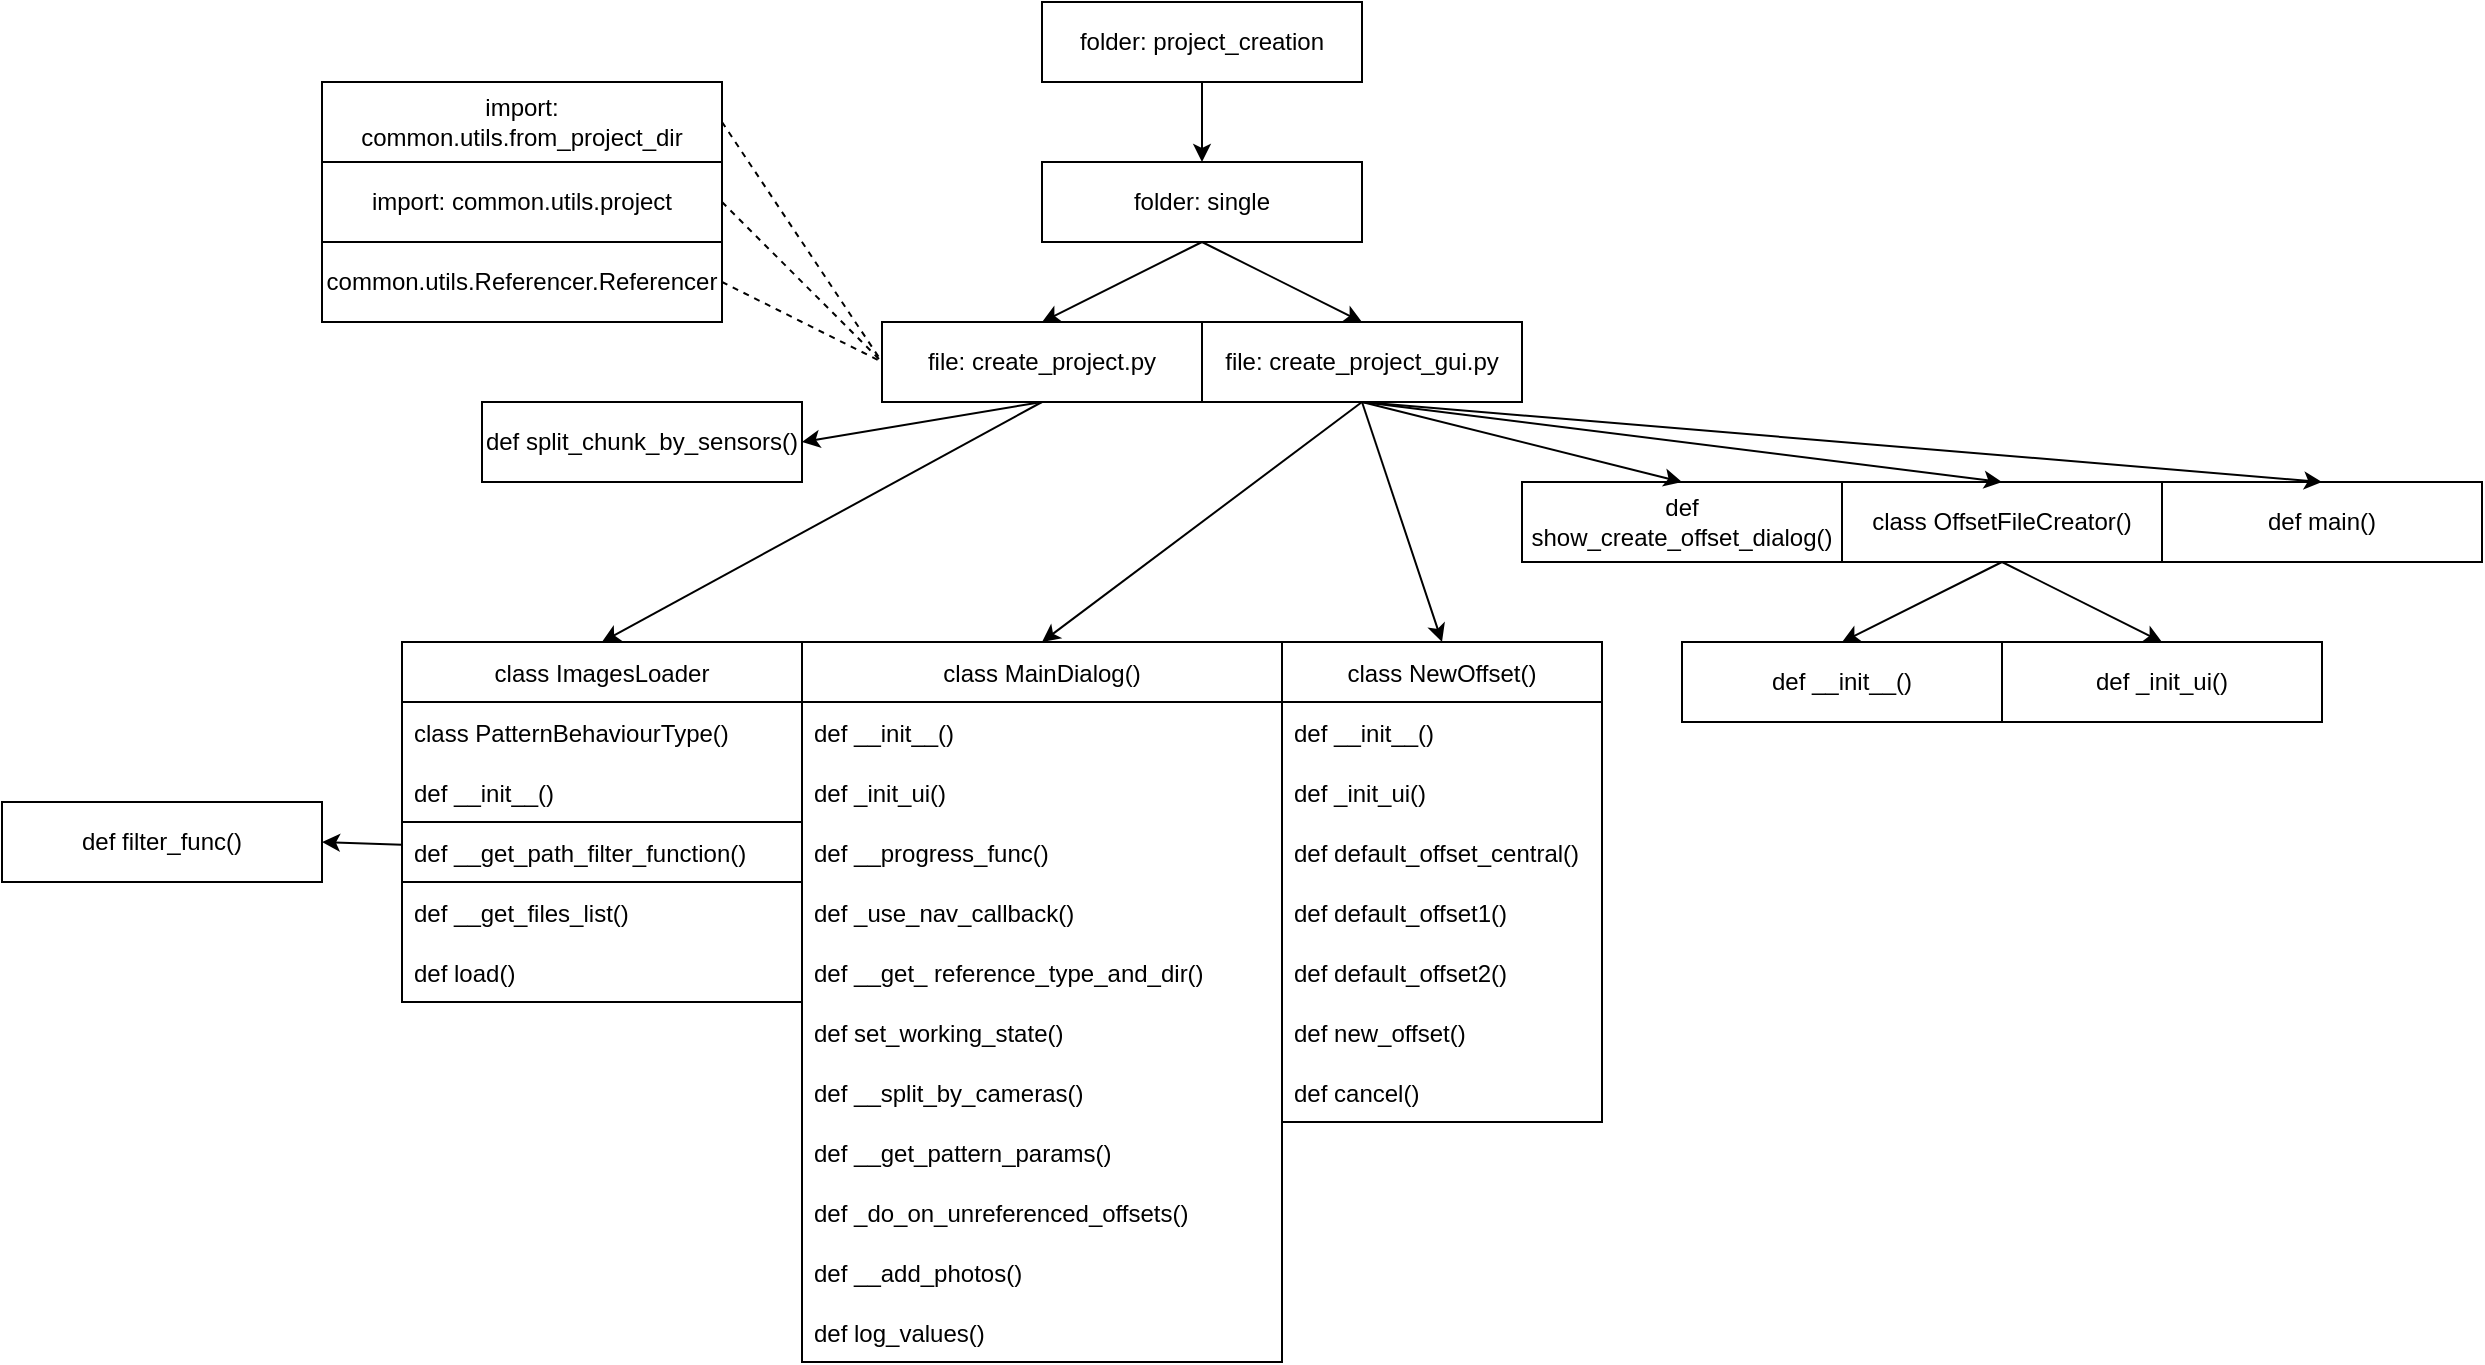 <mxfile version="16.1.2" type="github">
  <diagram id="RIr_Z3z-brW9ekywnZ3V" name="Page-1">
    <mxGraphModel dx="1594" dy="287" grid="1" gridSize="10" guides="1" tooltips="1" connect="1" arrows="1" fold="1" page="1" pageScale="1" pageWidth="1100" pageHeight="1600" math="0" shadow="0">
      <root>
        <mxCell id="0" />
        <mxCell id="1" parent="0" />
        <mxCell id="7UH--UajJpkIE5nzS5OI-1" value="folder: project_creation" style="rounded=0;whiteSpace=wrap;html=1;" vertex="1" parent="1">
          <mxGeometry x="320" y="80" width="160" height="40" as="geometry" />
        </mxCell>
        <mxCell id="7UH--UajJpkIE5nzS5OI-5" value="folder: single" style="rounded=0;whiteSpace=wrap;html=1;" vertex="1" parent="1">
          <mxGeometry x="320" y="160" width="160" height="40" as="geometry" />
        </mxCell>
        <mxCell id="7UH--UajJpkIE5nzS5OI-6" value="" style="endArrow=classic;html=1;rounded=0;exitX=0.5;exitY=1;exitDx=0;exitDy=0;entryX=0.5;entryY=0;entryDx=0;entryDy=0;" edge="1" parent="1" source="7UH--UajJpkIE5nzS5OI-1" target="7UH--UajJpkIE5nzS5OI-5">
          <mxGeometry width="50" height="50" relative="1" as="geometry">
            <mxPoint x="320" y="250" as="sourcePoint" />
            <mxPoint x="370" y="200" as="targetPoint" />
          </mxGeometry>
        </mxCell>
        <mxCell id="7UH--UajJpkIE5nzS5OI-11" value="file: create_project.py" style="rounded=0;whiteSpace=wrap;html=1;" vertex="1" parent="1">
          <mxGeometry x="240" y="240" width="160" height="40" as="geometry" />
        </mxCell>
        <mxCell id="7UH--UajJpkIE5nzS5OI-12" value="" style="endArrow=classic;html=1;rounded=0;exitX=0.5;exitY=1;exitDx=0;exitDy=0;entryX=0.5;entryY=0;entryDx=0;entryDy=0;" edge="1" parent="1" source="7UH--UajJpkIE5nzS5OI-5" target="7UH--UajJpkIE5nzS5OI-11">
          <mxGeometry width="50" height="50" relative="1" as="geometry">
            <mxPoint x="370" y="250" as="sourcePoint" />
            <mxPoint x="420" y="200" as="targetPoint" />
          </mxGeometry>
        </mxCell>
        <mxCell id="7UH--UajJpkIE5nzS5OI-15" value="file: create_project_gui.py" style="rounded=0;whiteSpace=wrap;html=1;" vertex="1" parent="1">
          <mxGeometry x="400" y="240" width="160" height="40" as="geometry" />
        </mxCell>
        <mxCell id="7UH--UajJpkIE5nzS5OI-16" value="" style="endArrow=classic;html=1;rounded=0;exitX=0.5;exitY=1;exitDx=0;exitDy=0;entryX=0.5;entryY=0;entryDx=0;entryDy=0;" edge="1" parent="1" source="7UH--UajJpkIE5nzS5OI-5" target="7UH--UajJpkIE5nzS5OI-15">
          <mxGeometry width="50" height="50" relative="1" as="geometry">
            <mxPoint x="430" y="260" as="sourcePoint" />
            <mxPoint x="480" y="210" as="targetPoint" />
          </mxGeometry>
        </mxCell>
        <mxCell id="7UH--UajJpkIE5nzS5OI-18" value="" style="endArrow=classic;html=1;rounded=0;exitX=0.5;exitY=1;exitDx=0;exitDy=0;entryX=0.5;entryY=0;entryDx=0;entryDy=0;" edge="1" parent="1" source="7UH--UajJpkIE5nzS5OI-11" target="7UH--UajJpkIE5nzS5OI-135">
          <mxGeometry width="50" height="50" relative="1" as="geometry">
            <mxPoint x="460" y="300" as="sourcePoint" />
            <mxPoint x="160" y="320" as="targetPoint" />
          </mxGeometry>
        </mxCell>
        <mxCell id="7UH--UajJpkIE5nzS5OI-19" value="def split_chunk_by_sensors()" style="rounded=0;whiteSpace=wrap;html=1;" vertex="1" parent="1">
          <mxGeometry x="40" y="280" width="160" height="40" as="geometry" />
        </mxCell>
        <mxCell id="7UH--UajJpkIE5nzS5OI-20" value="" style="endArrow=classic;html=1;rounded=0;exitX=0.5;exitY=1;exitDx=0;exitDy=0;entryX=1;entryY=0.5;entryDx=0;entryDy=0;" edge="1" parent="1" source="7UH--UajJpkIE5nzS5OI-11" target="7UH--UajJpkIE5nzS5OI-19">
          <mxGeometry width="50" height="50" relative="1" as="geometry">
            <mxPoint x="460" y="330" as="sourcePoint" />
            <mxPoint x="510" y="280" as="targetPoint" />
          </mxGeometry>
        </mxCell>
        <mxCell id="7UH--UajJpkIE5nzS5OI-34" value="def filter_func()" style="rounded=0;whiteSpace=wrap;html=1;" vertex="1" parent="1">
          <mxGeometry x="-200" y="480" width="160" height="40" as="geometry" />
        </mxCell>
        <mxCell id="7UH--UajJpkIE5nzS5OI-35" value="" style="endArrow=classic;html=1;rounded=0;entryX=1;entryY=0.5;entryDx=0;entryDy=0;" edge="1" parent="1" source="7UH--UajJpkIE5nzS5OI-138" target="7UH--UajJpkIE5nzS5OI-34">
          <mxGeometry width="50" height="50" relative="1" as="geometry">
            <mxPoint x="-30" y="350" as="sourcePoint" />
            <mxPoint x="20" y="300" as="targetPoint" />
          </mxGeometry>
        </mxCell>
        <mxCell id="7UH--UajJpkIE5nzS5OI-37" value="def show_create_offset_dialog()" style="rounded=0;whiteSpace=wrap;html=1;" vertex="1" parent="1">
          <mxGeometry x="560" y="320" width="160" height="40" as="geometry" />
        </mxCell>
        <mxCell id="7UH--UajJpkIE5nzS5OI-39" value="class OffsetFileCreator()" style="rounded=0;whiteSpace=wrap;html=1;" vertex="1" parent="1">
          <mxGeometry x="720" y="320" width="160" height="40" as="geometry" />
        </mxCell>
        <mxCell id="7UH--UajJpkIE5nzS5OI-40" value="def main()" style="rounded=0;whiteSpace=wrap;html=1;" vertex="1" parent="1">
          <mxGeometry x="880" y="320" width="160" height="40" as="geometry" />
        </mxCell>
        <mxCell id="7UH--UajJpkIE5nzS5OI-41" value="" style="endArrow=classic;html=1;rounded=0;exitX=0.5;exitY=1;exitDx=0;exitDy=0;entryX=0.5;entryY=0;entryDx=0;entryDy=0;" edge="1" parent="1" source="7UH--UajJpkIE5nzS5OI-15" target="7UH--UajJpkIE5nzS5OI-87">
          <mxGeometry width="50" height="50" relative="1" as="geometry">
            <mxPoint x="770" y="370" as="sourcePoint" />
            <mxPoint x="480" y="320" as="targetPoint" />
          </mxGeometry>
        </mxCell>
        <mxCell id="7UH--UajJpkIE5nzS5OI-42" value="" style="endArrow=classic;html=1;rounded=0;exitX=0.5;exitY=1;exitDx=0;exitDy=0;entryX=0.5;entryY=0;entryDx=0;entryDy=0;" edge="1" parent="1" source="7UH--UajJpkIE5nzS5OI-15" target="7UH--UajJpkIE5nzS5OI-37">
          <mxGeometry width="50" height="50" relative="1" as="geometry">
            <mxPoint x="770" y="370" as="sourcePoint" />
            <mxPoint x="820" y="320" as="targetPoint" />
          </mxGeometry>
        </mxCell>
        <mxCell id="7UH--UajJpkIE5nzS5OI-43" value="" style="endArrow=classic;html=1;rounded=0;exitX=0.5;exitY=1;exitDx=0;exitDy=0;entryX=0.5;entryY=0;entryDx=0;entryDy=0;" edge="1" parent="1" source="7UH--UajJpkIE5nzS5OI-15" target="7UH--UajJpkIE5nzS5OI-125">
          <mxGeometry width="50" height="50" relative="1" as="geometry">
            <mxPoint x="770" y="370" as="sourcePoint" />
            <mxPoint x="820" y="320" as="targetPoint" />
          </mxGeometry>
        </mxCell>
        <mxCell id="7UH--UajJpkIE5nzS5OI-44" value="" style="endArrow=classic;html=1;rounded=0;exitX=0.5;exitY=1;exitDx=0;exitDy=0;entryX=0.5;entryY=0;entryDx=0;entryDy=0;" edge="1" parent="1" source="7UH--UajJpkIE5nzS5OI-15" target="7UH--UajJpkIE5nzS5OI-39">
          <mxGeometry width="50" height="50" relative="1" as="geometry">
            <mxPoint x="770" y="370" as="sourcePoint" />
            <mxPoint x="820" y="320" as="targetPoint" />
          </mxGeometry>
        </mxCell>
        <mxCell id="7UH--UajJpkIE5nzS5OI-45" value="" style="endArrow=classic;html=1;rounded=0;exitX=0.5;exitY=1;exitDx=0;exitDy=0;entryX=0.5;entryY=0;entryDx=0;entryDy=0;" edge="1" parent="1" source="7UH--UajJpkIE5nzS5OI-15" target="7UH--UajJpkIE5nzS5OI-40">
          <mxGeometry width="50" height="50" relative="1" as="geometry">
            <mxPoint x="770" y="370" as="sourcePoint" />
            <mxPoint x="820" y="320" as="targetPoint" />
          </mxGeometry>
        </mxCell>
        <mxCell id="7UH--UajJpkIE5nzS5OI-83" value="def __init__()" style="rounded=0;whiteSpace=wrap;html=1;" vertex="1" parent="1">
          <mxGeometry x="640" y="400" width="160" height="40" as="geometry" />
        </mxCell>
        <mxCell id="7UH--UajJpkIE5nzS5OI-84" value="def _init_ui()" style="rounded=0;whiteSpace=wrap;html=1;" vertex="1" parent="1">
          <mxGeometry x="800" y="400" width="160" height="40" as="geometry" />
        </mxCell>
        <mxCell id="7UH--UajJpkIE5nzS5OI-85" value="" style="endArrow=classic;html=1;rounded=0;exitX=0.5;exitY=1;exitDx=0;exitDy=0;entryX=0.5;entryY=0;entryDx=0;entryDy=0;" edge="1" parent="1" source="7UH--UajJpkIE5nzS5OI-39" target="7UH--UajJpkIE5nzS5OI-83">
          <mxGeometry width="50" height="50" relative="1" as="geometry">
            <mxPoint x="1180" y="520" as="sourcePoint" />
            <mxPoint x="1230" y="470" as="targetPoint" />
          </mxGeometry>
        </mxCell>
        <mxCell id="7UH--UajJpkIE5nzS5OI-86" value="" style="endArrow=classic;html=1;rounded=0;exitX=0.5;exitY=1;exitDx=0;exitDy=0;entryX=0.5;entryY=0;entryDx=0;entryDy=0;" edge="1" parent="1" source="7UH--UajJpkIE5nzS5OI-39" target="7UH--UajJpkIE5nzS5OI-84">
          <mxGeometry width="50" height="50" relative="1" as="geometry">
            <mxPoint x="1180" y="520" as="sourcePoint" />
            <mxPoint x="1230" y="470" as="targetPoint" />
          </mxGeometry>
        </mxCell>
        <mxCell id="7UH--UajJpkIE5nzS5OI-87" value="class MainDialog()" style="swimlane;fontStyle=0;childLayout=stackLayout;horizontal=1;startSize=30;horizontalStack=0;resizeParent=1;resizeParentMax=0;resizeLast=0;collapsible=1;marginBottom=0;" vertex="1" parent="1">
          <mxGeometry x="200" y="400" width="240" height="360" as="geometry">
            <mxRectangle x="200" y="400" width="240" height="40" as="alternateBounds" />
          </mxGeometry>
        </mxCell>
        <mxCell id="7UH--UajJpkIE5nzS5OI-88" value="def __init__()" style="text;strokeColor=none;fillColor=none;align=left;verticalAlign=middle;spacingLeft=4;spacingRight=4;overflow=hidden;points=[[0,0.5],[1,0.5]];portConstraint=eastwest;rotatable=0;" vertex="1" parent="7UH--UajJpkIE5nzS5OI-87">
          <mxGeometry y="30" width="240" height="30" as="geometry" />
        </mxCell>
        <mxCell id="7UH--UajJpkIE5nzS5OI-89" value="def _init_ui()" style="text;strokeColor=none;fillColor=none;align=left;verticalAlign=middle;spacingLeft=4;spacingRight=4;overflow=hidden;points=[[0,0.5],[1,0.5]];portConstraint=eastwest;rotatable=0;" vertex="1" parent="7UH--UajJpkIE5nzS5OI-87">
          <mxGeometry y="60" width="240" height="30" as="geometry" />
        </mxCell>
        <mxCell id="7UH--UajJpkIE5nzS5OI-90" value="def __progress_func()" style="text;strokeColor=none;fillColor=none;align=left;verticalAlign=middle;spacingLeft=4;spacingRight=4;overflow=hidden;points=[[0,0.5],[1,0.5]];portConstraint=eastwest;rotatable=0;" vertex="1" parent="7UH--UajJpkIE5nzS5OI-87">
          <mxGeometry y="90" width="240" height="30" as="geometry" />
        </mxCell>
        <mxCell id="7UH--UajJpkIE5nzS5OI-104" value="def _use_nav_callback()" style="text;strokeColor=none;fillColor=none;align=left;verticalAlign=middle;spacingLeft=4;spacingRight=4;overflow=hidden;points=[[0,0.5],[1,0.5]];portConstraint=eastwest;rotatable=0;" vertex="1" parent="7UH--UajJpkIE5nzS5OI-87">
          <mxGeometry y="120" width="240" height="30" as="geometry" />
        </mxCell>
        <mxCell id="7UH--UajJpkIE5nzS5OI-105" value="def __get_ reference_type_and_dir()" style="text;strokeColor=none;fillColor=none;align=left;verticalAlign=middle;spacingLeft=4;spacingRight=4;overflow=hidden;points=[[0,0.5],[1,0.5]];portConstraint=eastwest;rotatable=0;" vertex="1" parent="7UH--UajJpkIE5nzS5OI-87">
          <mxGeometry y="150" width="240" height="30" as="geometry" />
        </mxCell>
        <mxCell id="7UH--UajJpkIE5nzS5OI-106" value="def set_working_state()" style="text;strokeColor=none;fillColor=none;align=left;verticalAlign=middle;spacingLeft=4;spacingRight=4;overflow=hidden;points=[[0,0.5],[1,0.5]];portConstraint=eastwest;rotatable=0;" vertex="1" parent="7UH--UajJpkIE5nzS5OI-87">
          <mxGeometry y="180" width="240" height="30" as="geometry" />
        </mxCell>
        <mxCell id="7UH--UajJpkIE5nzS5OI-108" value="def __split_by_cameras()" style="text;strokeColor=none;fillColor=none;align=left;verticalAlign=middle;spacingLeft=4;spacingRight=4;overflow=hidden;points=[[0,0.5],[1,0.5]];portConstraint=eastwest;rotatable=0;" vertex="1" parent="7UH--UajJpkIE5nzS5OI-87">
          <mxGeometry y="210" width="240" height="30" as="geometry" />
        </mxCell>
        <mxCell id="7UH--UajJpkIE5nzS5OI-109" value="def __get_pattern_params()" style="text;strokeColor=none;fillColor=none;align=left;verticalAlign=middle;spacingLeft=4;spacingRight=4;overflow=hidden;points=[[0,0.5],[1,0.5]];portConstraint=eastwest;rotatable=0;" vertex="1" parent="7UH--UajJpkIE5nzS5OI-87">
          <mxGeometry y="240" width="240" height="30" as="geometry" />
        </mxCell>
        <mxCell id="7UH--UajJpkIE5nzS5OI-110" value="def _do_on_unreferenced_offsets()" style="text;strokeColor=none;fillColor=none;align=left;verticalAlign=middle;spacingLeft=4;spacingRight=4;overflow=hidden;points=[[0,0.5],[1,0.5]];portConstraint=eastwest;rotatable=0;" vertex="1" parent="7UH--UajJpkIE5nzS5OI-87">
          <mxGeometry y="270" width="240" height="30" as="geometry" />
        </mxCell>
        <mxCell id="7UH--UajJpkIE5nzS5OI-111" value="def __add_photos()" style="text;strokeColor=none;fillColor=none;align=left;verticalAlign=middle;spacingLeft=4;spacingRight=4;overflow=hidden;points=[[0,0.5],[1,0.5]];portConstraint=eastwest;rotatable=0;" vertex="1" parent="7UH--UajJpkIE5nzS5OI-87">
          <mxGeometry y="300" width="240" height="30" as="geometry" />
        </mxCell>
        <mxCell id="7UH--UajJpkIE5nzS5OI-112" value="def log_values()" style="text;strokeColor=none;fillColor=none;align=left;verticalAlign=middle;spacingLeft=4;spacingRight=4;overflow=hidden;points=[[0,0.5],[1,0.5]];portConstraint=eastwest;rotatable=0;" vertex="1" parent="7UH--UajJpkIE5nzS5OI-87">
          <mxGeometry y="330" width="240" height="30" as="geometry" />
        </mxCell>
        <mxCell id="7UH--UajJpkIE5nzS5OI-125" value="class NewOffset()" style="swimlane;fontStyle=0;childLayout=stackLayout;horizontal=1;startSize=30;horizontalStack=0;resizeParent=1;resizeParentMax=0;resizeLast=0;collapsible=1;marginBottom=0;" vertex="1" parent="1">
          <mxGeometry x="440" y="400" width="160" height="240" as="geometry">
            <mxRectangle x="440" y="400" width="160" height="40" as="alternateBounds" />
          </mxGeometry>
        </mxCell>
        <mxCell id="7UH--UajJpkIE5nzS5OI-126" value="def __init__()" style="text;strokeColor=none;fillColor=none;align=left;verticalAlign=middle;spacingLeft=4;spacingRight=4;overflow=hidden;points=[[0,0.5],[1,0.5]];portConstraint=eastwest;rotatable=0;" vertex="1" parent="7UH--UajJpkIE5nzS5OI-125">
          <mxGeometry y="30" width="160" height="30" as="geometry" />
        </mxCell>
        <mxCell id="7UH--UajJpkIE5nzS5OI-127" value="def _init_ui()" style="text;strokeColor=none;fillColor=none;align=left;verticalAlign=middle;spacingLeft=4;spacingRight=4;overflow=hidden;points=[[0,0.5],[1,0.5]];portConstraint=eastwest;rotatable=0;" vertex="1" parent="7UH--UajJpkIE5nzS5OI-125">
          <mxGeometry y="60" width="160" height="30" as="geometry" />
        </mxCell>
        <mxCell id="7UH--UajJpkIE5nzS5OI-128" value="def default_offset_central()" style="text;strokeColor=none;fillColor=none;align=left;verticalAlign=middle;spacingLeft=4;spacingRight=4;overflow=hidden;points=[[0,0.5],[1,0.5]];portConstraint=eastwest;rotatable=0;" vertex="1" parent="7UH--UajJpkIE5nzS5OI-125">
          <mxGeometry y="90" width="160" height="30" as="geometry" />
        </mxCell>
        <mxCell id="7UH--UajJpkIE5nzS5OI-134" value="def default_offset1()" style="text;strokeColor=none;fillColor=none;align=left;verticalAlign=middle;spacingLeft=4;spacingRight=4;overflow=hidden;points=[[0,0.5],[1,0.5]];portConstraint=eastwest;rotatable=0;" vertex="1" parent="7UH--UajJpkIE5nzS5OI-125">
          <mxGeometry y="120" width="160" height="30" as="geometry" />
        </mxCell>
        <mxCell id="7UH--UajJpkIE5nzS5OI-133" value="def default_offset2()" style="text;strokeColor=none;fillColor=none;align=left;verticalAlign=middle;spacingLeft=4;spacingRight=4;overflow=hidden;points=[[0,0.5],[1,0.5]];portConstraint=eastwest;rotatable=0;" vertex="1" parent="7UH--UajJpkIE5nzS5OI-125">
          <mxGeometry y="150" width="160" height="30" as="geometry" />
        </mxCell>
        <mxCell id="7UH--UajJpkIE5nzS5OI-132" value="def new_offset()" style="text;strokeColor=none;fillColor=none;align=left;verticalAlign=middle;spacingLeft=4;spacingRight=4;overflow=hidden;points=[[0,0.5],[1,0.5]];portConstraint=eastwest;rotatable=0;" vertex="1" parent="7UH--UajJpkIE5nzS5OI-125">
          <mxGeometry y="180" width="160" height="30" as="geometry" />
        </mxCell>
        <mxCell id="7UH--UajJpkIE5nzS5OI-131" value="def cancel()" style="text;strokeColor=none;fillColor=none;align=left;verticalAlign=middle;spacingLeft=4;spacingRight=4;overflow=hidden;points=[[0,0.5],[1,0.5]];portConstraint=eastwest;rotatable=0;" vertex="1" parent="7UH--UajJpkIE5nzS5OI-125">
          <mxGeometry y="210" width="160" height="30" as="geometry" />
        </mxCell>
        <mxCell id="7UH--UajJpkIE5nzS5OI-135" value="class ImagesLoader" style="swimlane;fontStyle=0;childLayout=stackLayout;horizontal=1;startSize=30;horizontalStack=0;resizeParent=1;resizeParentMax=0;resizeLast=0;collapsible=1;marginBottom=0;" vertex="1" parent="1">
          <mxGeometry y="400" width="200" height="180" as="geometry">
            <mxRectangle y="400" width="200" height="40" as="alternateBounds" />
          </mxGeometry>
        </mxCell>
        <mxCell id="7UH--UajJpkIE5nzS5OI-136" value="class PatternBehaviourType()" style="text;strokeColor=none;fillColor=none;align=left;verticalAlign=middle;spacingLeft=4;spacingRight=4;overflow=hidden;points=[[0,0.5],[1,0.5]];portConstraint=eastwest;rotatable=0;" vertex="1" parent="7UH--UajJpkIE5nzS5OI-135">
          <mxGeometry y="30" width="200" height="30" as="geometry" />
        </mxCell>
        <mxCell id="7UH--UajJpkIE5nzS5OI-137" value="def __init__()" style="text;strokeColor=none;fillColor=none;align=left;verticalAlign=middle;spacingLeft=4;spacingRight=4;overflow=hidden;points=[[0,0.5],[1,0.5]];portConstraint=eastwest;rotatable=0;" vertex="1" parent="7UH--UajJpkIE5nzS5OI-135">
          <mxGeometry y="60" width="200" height="30" as="geometry" />
        </mxCell>
        <mxCell id="7UH--UajJpkIE5nzS5OI-138" value="def __get_path_filter_function()" style="text;strokeColor=default;fillColor=none;align=left;verticalAlign=middle;spacingLeft=4;spacingRight=4;overflow=hidden;points=[[0,0.5],[1,0.5]];portConstraint=eastwest;rotatable=0;" vertex="1" parent="7UH--UajJpkIE5nzS5OI-135">
          <mxGeometry y="90" width="200" height="30" as="geometry" />
        </mxCell>
        <mxCell id="7UH--UajJpkIE5nzS5OI-140" value="def __get_files_list()" style="text;strokeColor=none;fillColor=none;align=left;verticalAlign=middle;spacingLeft=4;spacingRight=4;overflow=hidden;points=[[0,0.5],[1,0.5]];portConstraint=eastwest;rotatable=0;" vertex="1" parent="7UH--UajJpkIE5nzS5OI-135">
          <mxGeometry y="120" width="200" height="30" as="geometry" />
        </mxCell>
        <mxCell id="7UH--UajJpkIE5nzS5OI-139" value="def load()" style="text;strokeColor=none;fillColor=none;align=left;verticalAlign=middle;spacingLeft=4;spacingRight=4;overflow=hidden;points=[[0,0.5],[1,0.5]];portConstraint=eastwest;rotatable=0;" vertex="1" parent="7UH--UajJpkIE5nzS5OI-135">
          <mxGeometry y="150" width="200" height="30" as="geometry" />
        </mxCell>
        <mxCell id="7UH--UajJpkIE5nzS5OI-148" value="import: common.utils.project" style="rounded=0;whiteSpace=wrap;html=1;" vertex="1" parent="1">
          <mxGeometry x="-40" y="160" width="200" height="40" as="geometry" />
        </mxCell>
        <mxCell id="7UH--UajJpkIE5nzS5OI-149" value="import: common.utils.from_project_dir" style="rounded=0;whiteSpace=wrap;html=1;" vertex="1" parent="1">
          <mxGeometry x="-40" y="120" width="200" height="40" as="geometry" />
        </mxCell>
        <mxCell id="7UH--UajJpkIE5nzS5OI-150" value="common.utils.Referencer.Referencer" style="rounded=0;whiteSpace=wrap;html=1;" vertex="1" parent="1">
          <mxGeometry x="-40" y="200" width="200" height="40" as="geometry" />
        </mxCell>
        <mxCell id="7UH--UajJpkIE5nzS5OI-154" value="" style="endArrow=none;dashed=1;html=1;rounded=0;entryX=0;entryY=0.5;entryDx=0;entryDy=0;exitX=1;exitY=0.5;exitDx=0;exitDy=0;" edge="1" parent="1" source="7UH--UajJpkIE5nzS5OI-149" target="7UH--UajJpkIE5nzS5OI-11">
          <mxGeometry width="50" height="50" relative="1" as="geometry">
            <mxPoint x="160" y="270" as="sourcePoint" />
            <mxPoint x="210" y="220" as="targetPoint" />
          </mxGeometry>
        </mxCell>
        <mxCell id="7UH--UajJpkIE5nzS5OI-155" value="" style="endArrow=none;dashed=1;html=1;rounded=0;entryX=0;entryY=0.5;entryDx=0;entryDy=0;exitX=1;exitY=0.5;exitDx=0;exitDy=0;" edge="1" parent="1" source="7UH--UajJpkIE5nzS5OI-148" target="7UH--UajJpkIE5nzS5OI-11">
          <mxGeometry width="50" height="50" relative="1" as="geometry">
            <mxPoint x="160" y="270" as="sourcePoint" />
            <mxPoint x="210" y="220" as="targetPoint" />
          </mxGeometry>
        </mxCell>
        <mxCell id="7UH--UajJpkIE5nzS5OI-156" value="" style="endArrow=none;dashed=1;html=1;rounded=0;entryX=0;entryY=0.5;entryDx=0;entryDy=0;exitX=1;exitY=0.5;exitDx=0;exitDy=0;" edge="1" parent="1" source="7UH--UajJpkIE5nzS5OI-150" target="7UH--UajJpkIE5nzS5OI-11">
          <mxGeometry width="50" height="50" relative="1" as="geometry">
            <mxPoint x="160" y="270" as="sourcePoint" />
            <mxPoint x="210" y="220" as="targetPoint" />
          </mxGeometry>
        </mxCell>
      </root>
    </mxGraphModel>
  </diagram>
</mxfile>
